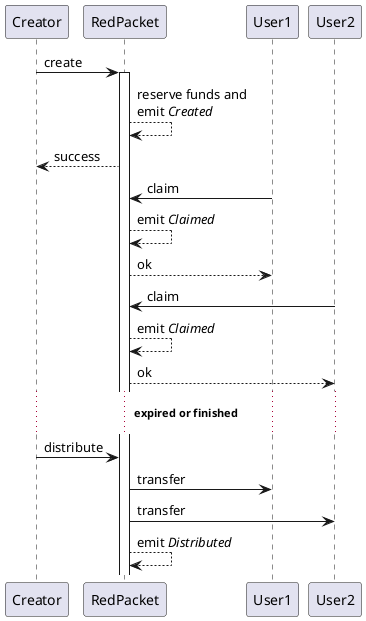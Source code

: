 @startuml
Creator->RedPacket: create
activate RedPacket
RedPacket-->RedPacket: reserve funds and \nemit //Created//
Creator<--RedPacket: success

RedPacket<-User1: claim
RedPacket-->RedPacket: emit //Claimed//
RedPacket-->User1: ok

RedPacket<-User2: claim
RedPacket-->RedPacket: emit //Claimed//
RedPacket-->User2: ok

... **expired or finished** ...

Creator -> RedPacket: distribute
RedPacket -> User1: transfer
RedPacket -> User2: transfer
RedPacket-->RedPacket: emit //Distributed//

@enduml